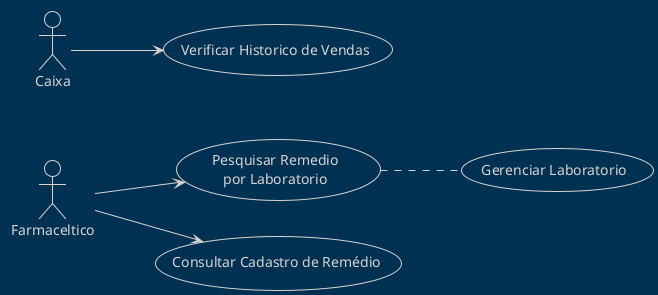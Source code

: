 @startuml
!theme blueprint

    left to right direction

    :Farmaceltico: as F1
    :Caixa: as C1

    (Pesquisar Remedio\npor Laboratorio) as UC001
    (Consultar Cadastro de Remédio) as UC002
    (Verificar Historico de Vendas) as UC003
    (Gerenciar Laboratorio) as UC004

    F1 --> UC001
    F1 --> UC002
    C1 --> UC003

    UC001 .. UC004
@enduml